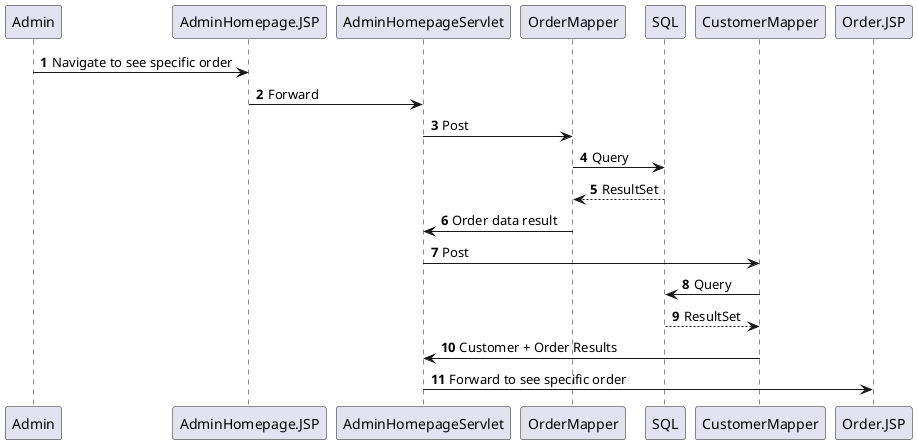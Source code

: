 @startuml
'https://plantuml.com/sequence-diagram

autonumber

Admin -> AdminHomepage.JSP: Navigate to see specific order
AdminHomepage.JSP -> AdminHomepageServlet: Forward
AdminHomepageServlet -> OrderMapper: Post
OrderMapper -> SQL: Query
SQL --> OrderMapper: ResultSet
OrderMapper -> AdminHomepageServlet: Order data result
AdminHomepageServlet -> CustomerMapper: Post
CustomerMapper -> SQL: Query
SQL --> CustomerMapper: ResultSet
CustomerMapper -> AdminHomepageServlet: Customer + Order Results
AdminHomepageServlet -> Order.JSP: Forward to see specific order

@enduml